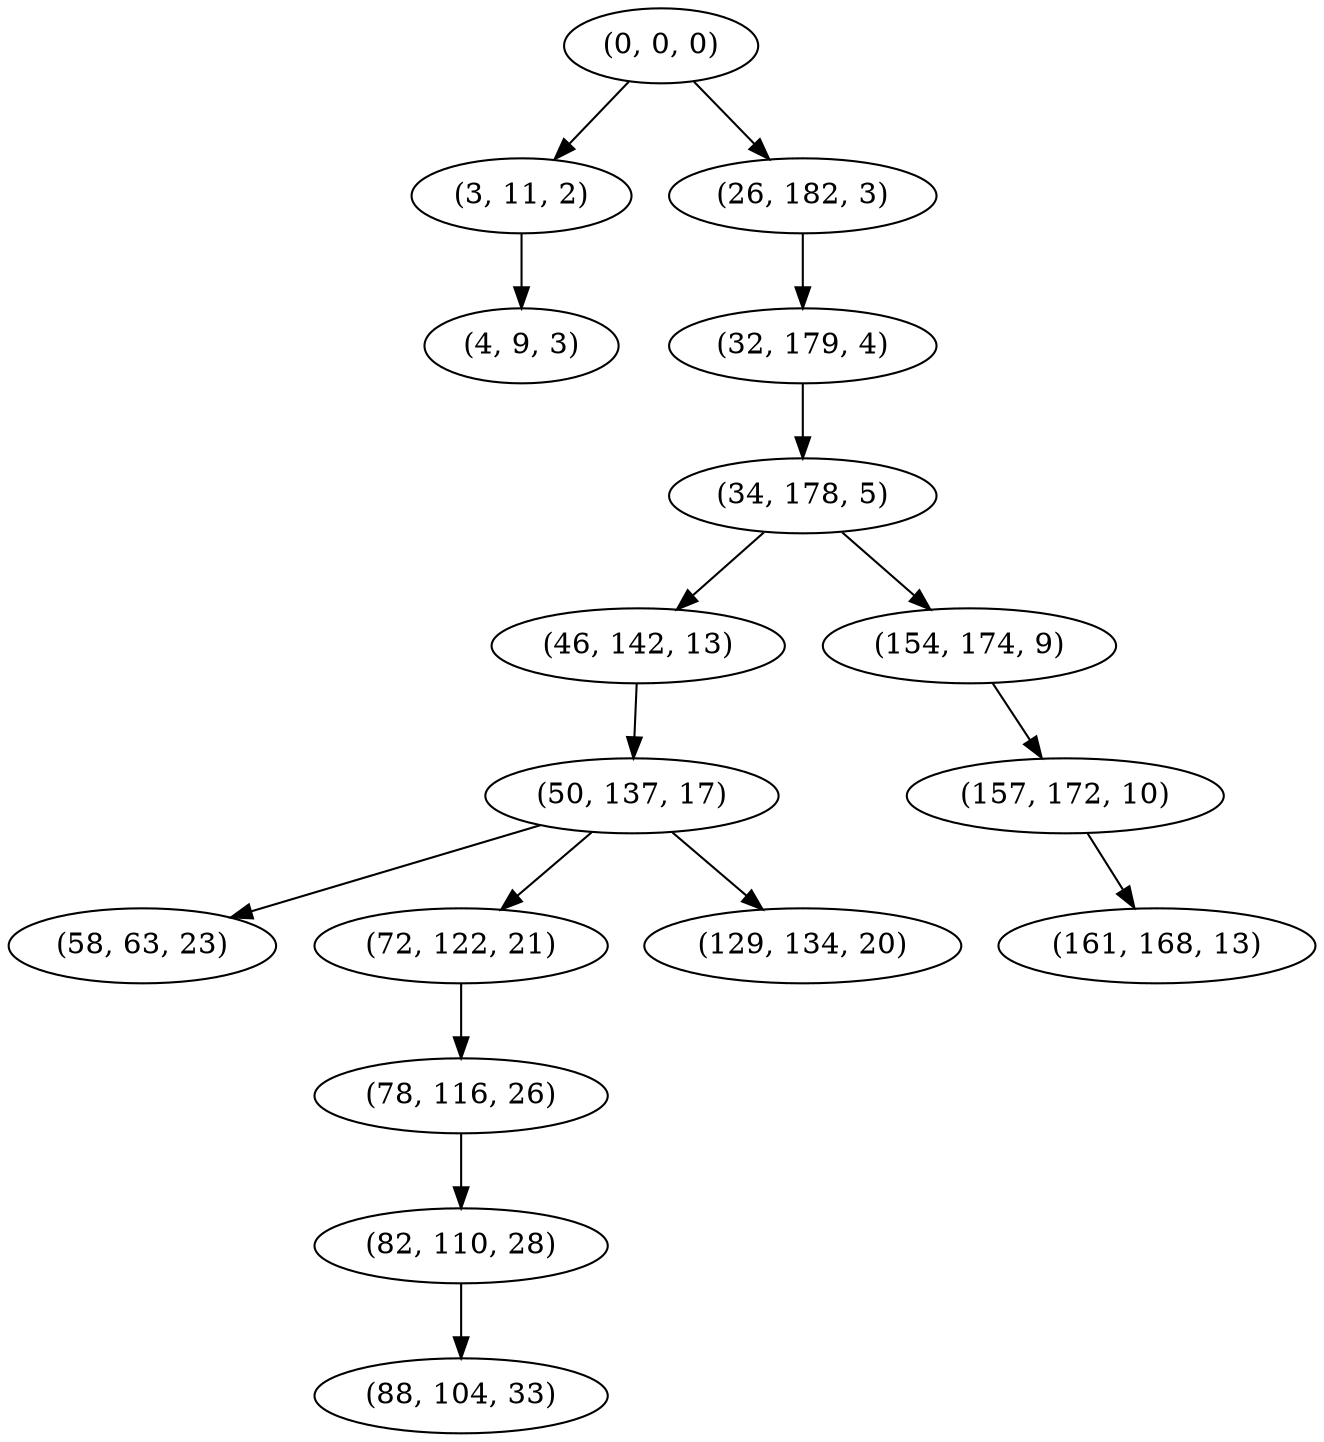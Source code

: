 digraph tree {
    "(0, 0, 0)";
    "(3, 11, 2)";
    "(4, 9, 3)";
    "(26, 182, 3)";
    "(32, 179, 4)";
    "(34, 178, 5)";
    "(46, 142, 13)";
    "(50, 137, 17)";
    "(58, 63, 23)";
    "(72, 122, 21)";
    "(78, 116, 26)";
    "(82, 110, 28)";
    "(88, 104, 33)";
    "(129, 134, 20)";
    "(154, 174, 9)";
    "(157, 172, 10)";
    "(161, 168, 13)";
    "(0, 0, 0)" -> "(3, 11, 2)";
    "(0, 0, 0)" -> "(26, 182, 3)";
    "(3, 11, 2)" -> "(4, 9, 3)";
    "(26, 182, 3)" -> "(32, 179, 4)";
    "(32, 179, 4)" -> "(34, 178, 5)";
    "(34, 178, 5)" -> "(46, 142, 13)";
    "(34, 178, 5)" -> "(154, 174, 9)";
    "(46, 142, 13)" -> "(50, 137, 17)";
    "(50, 137, 17)" -> "(58, 63, 23)";
    "(50, 137, 17)" -> "(72, 122, 21)";
    "(50, 137, 17)" -> "(129, 134, 20)";
    "(72, 122, 21)" -> "(78, 116, 26)";
    "(78, 116, 26)" -> "(82, 110, 28)";
    "(82, 110, 28)" -> "(88, 104, 33)";
    "(154, 174, 9)" -> "(157, 172, 10)";
    "(157, 172, 10)" -> "(161, 168, 13)";
}
